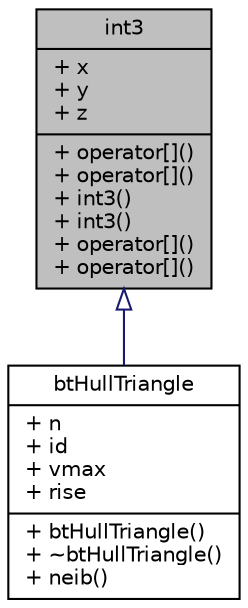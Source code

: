 digraph G
{
  edge [fontname="Helvetica",fontsize="10",labelfontname="Helvetica",labelfontsize="10"];
  node [fontname="Helvetica",fontsize="10",shape=record];
  Node1 [label="{int3\n|+ x\l+ y\l+ z\l|+ operator[]()\l+ operator[]()\l+ int3()\l+ int3()\l+ operator[]()\l+ operator[]()\l}",height=0.2,width=0.4,color="black", fillcolor="grey75", style="filled" fontcolor="black"];
  Node1 -> Node2 [dir=back,color="midnightblue",fontsize="10",style="solid",arrowtail="empty",fontname="Helvetica"];
  Node2 [label="{btHullTriangle\n|+ n\l+ id\l+ vmax\l+ rise\l|+ btHullTriangle()\l+ ~btHullTriangle()\l+ neib()\l}",height=0.2,width=0.4,color="black", fillcolor="white", style="filled",URL="$de/da8/classbtHullTriangle.html"];
}
